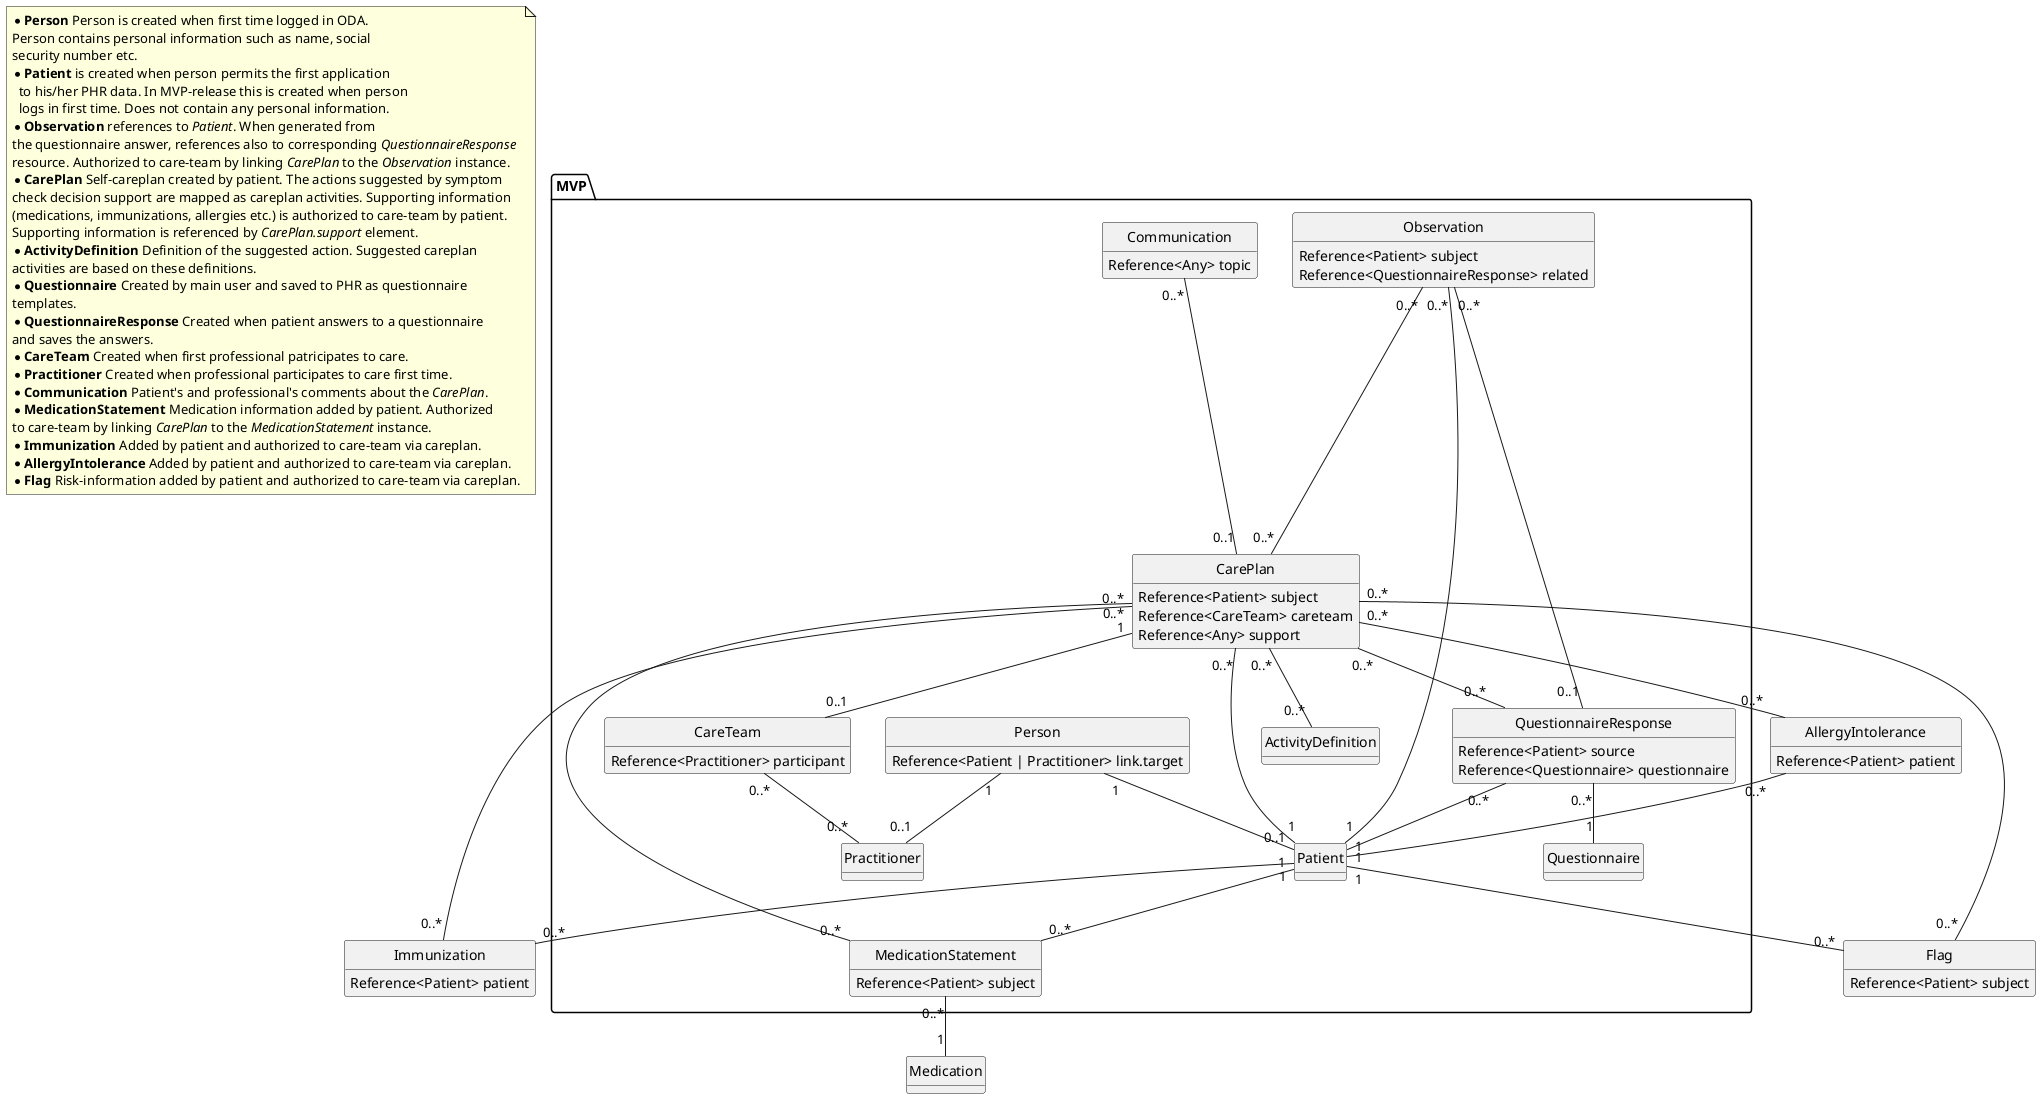 @startuml

set namespaceSeparator ::

note as N1
* <b>Person</b> Person is created when first time logged in ODA. 
Person contains personal information such as name, social 
security number etc.
* <b>Patient</b> is created when person permits the first application
  to his/her PHR data. In MVP-release this is created when person 
  logs in first time. Does not contain any personal information.
* <b>Observation</b> references to <i>Patient</i>. When generated from
the questionnaire answer, references also to corresponding <i>QuestionnaireResponse</i> 
resource. Authorized to care-team by linking <i>CarePlan</i> to the <i>Observation</i> instance.
* <b>CarePlan</b> Self-careplan created by patient. The actions suggested by symptom 
check decision support are mapped as careplan activities. Supporting information 
(medications, immunizations, allergies etc.) is authorized to care-team by patient. 
Supporting information is referenced by <i>CarePlan.support</i> element.
* <b>ActivityDefinition</b> Definition of the suggested action. Suggested careplan 
activities are based on these definitions. 
* <b>Questionnaire</b> Created by main user and saved to PHR as questionnaire 
templates.
* <b>QuestionnaireResponse</b> Created when patient answers to a questionnaire 
and saves the answers.
* <b>CareTeam</b> Created when first professional patricipates to care.
* <b>Practitioner</b> Created when professional participates to care first time.
* <b>Communication</b> Patient's and professional's comments about the <i>CarePlan</i>.
* <b>MedicationStatement</b> Medication information added by patient. Authorized 
to care-team by linking <i>CarePlan</i> to the <i>MedicationStatement</i> instance.
* <b>Immunization</b> Added by patient and authorized to care-team via careplan.
* <b>AllergyIntolerance</b> Added by patient and authorized to care-team via careplan.
* <b>Flag</b> Risk-information added by patient and authorized to care-team via careplan.
  end note


class MVP::Person {
Reference<Patient | Practitioner> link.target
}
class MVP::Patient
class MVP::Observation {
Reference<Patient> subject
Reference<QuestionnaireResponse> related
}
class MVP::CarePlan {
Reference<Patient> subject
Reference<CareTeam> careteam
Reference<Any> support
}
class MVP::Questionnaire
class MVP::QuestionnaireResponse {
Reference<Patient> source
Reference<Questionnaire> questionnaire
}
class MVP::CareTeam {
'Reference<Patient> subject
Reference<Practitioner> participant
}
class MVP::Practitioner {
	
}
class MVP::Communication {
Reference<Any> topic
}

class AllergyIntolerance {
Reference<Patient> patient
}

class Immunization {
Reference<Patient> patient
}

class MVP::MedicationStatement {
Reference<Patient> subject
}

class Flag {
Reference<Patient> subject
}

class MVP::ActivityDefinition {

}

class Medication

hide methods
hide circle

MVP::Person "1"--"0..1" MVP::Patient
MVP::Person "1"--"0..1" MVP::Practitioner

MVP::CarePlan "0..*"--"1" MVP::Patient
MVP::CarePlan "1"--"0..1" MVP::CareTeam
MVP::CarePlan "0..*"--"0..*" MVP::QuestionnaireResponse
MVP::CarePlan "0..*"--"0..*" AllergyIntolerance
MVP::CarePlan "0..*"--"0..*" MVP::MedicationStatement
MVP::CarePlan "0..*"--"0..*" Immunization
MVP::CarePlan "0..*"--"0..*" Flag
MVP::CarePlan "0..*"--"0..*" MVP::ActivityDefinition

MVP::CareTeam "0..*"--"0..*" MVP::Practitioner 
'MVP::CareTeam "0..*"--"1" MVP::Patient

MVP::Observation "0..*"--"0..*" MVP::CarePlan
MVP::Observation "0..*"--"1" MVP::Patient
MVP::Observation "0..*"--"0..1" MVP::QuestionnaireResponse

MVP::QuestionnaireResponse "0..*"--"1" MVP::Patient
MVP::QuestionnaireResponse "0..*"--"1" MVP::Questionnaire

MVP::Communication "0..*" -- "0..1" MVP::CarePlan

AllergyIntolerance "0..*" -- "1" MVP::Patient
MVP::Patient "1"--"0..*" MVP::MedicationStatement
MVP::Patient "1"--"0..*" Immunization
MVP::Patient "1"--"0..*" Flag

MVP::MedicationStatement "0..*" -- "1" Medication

@enduml